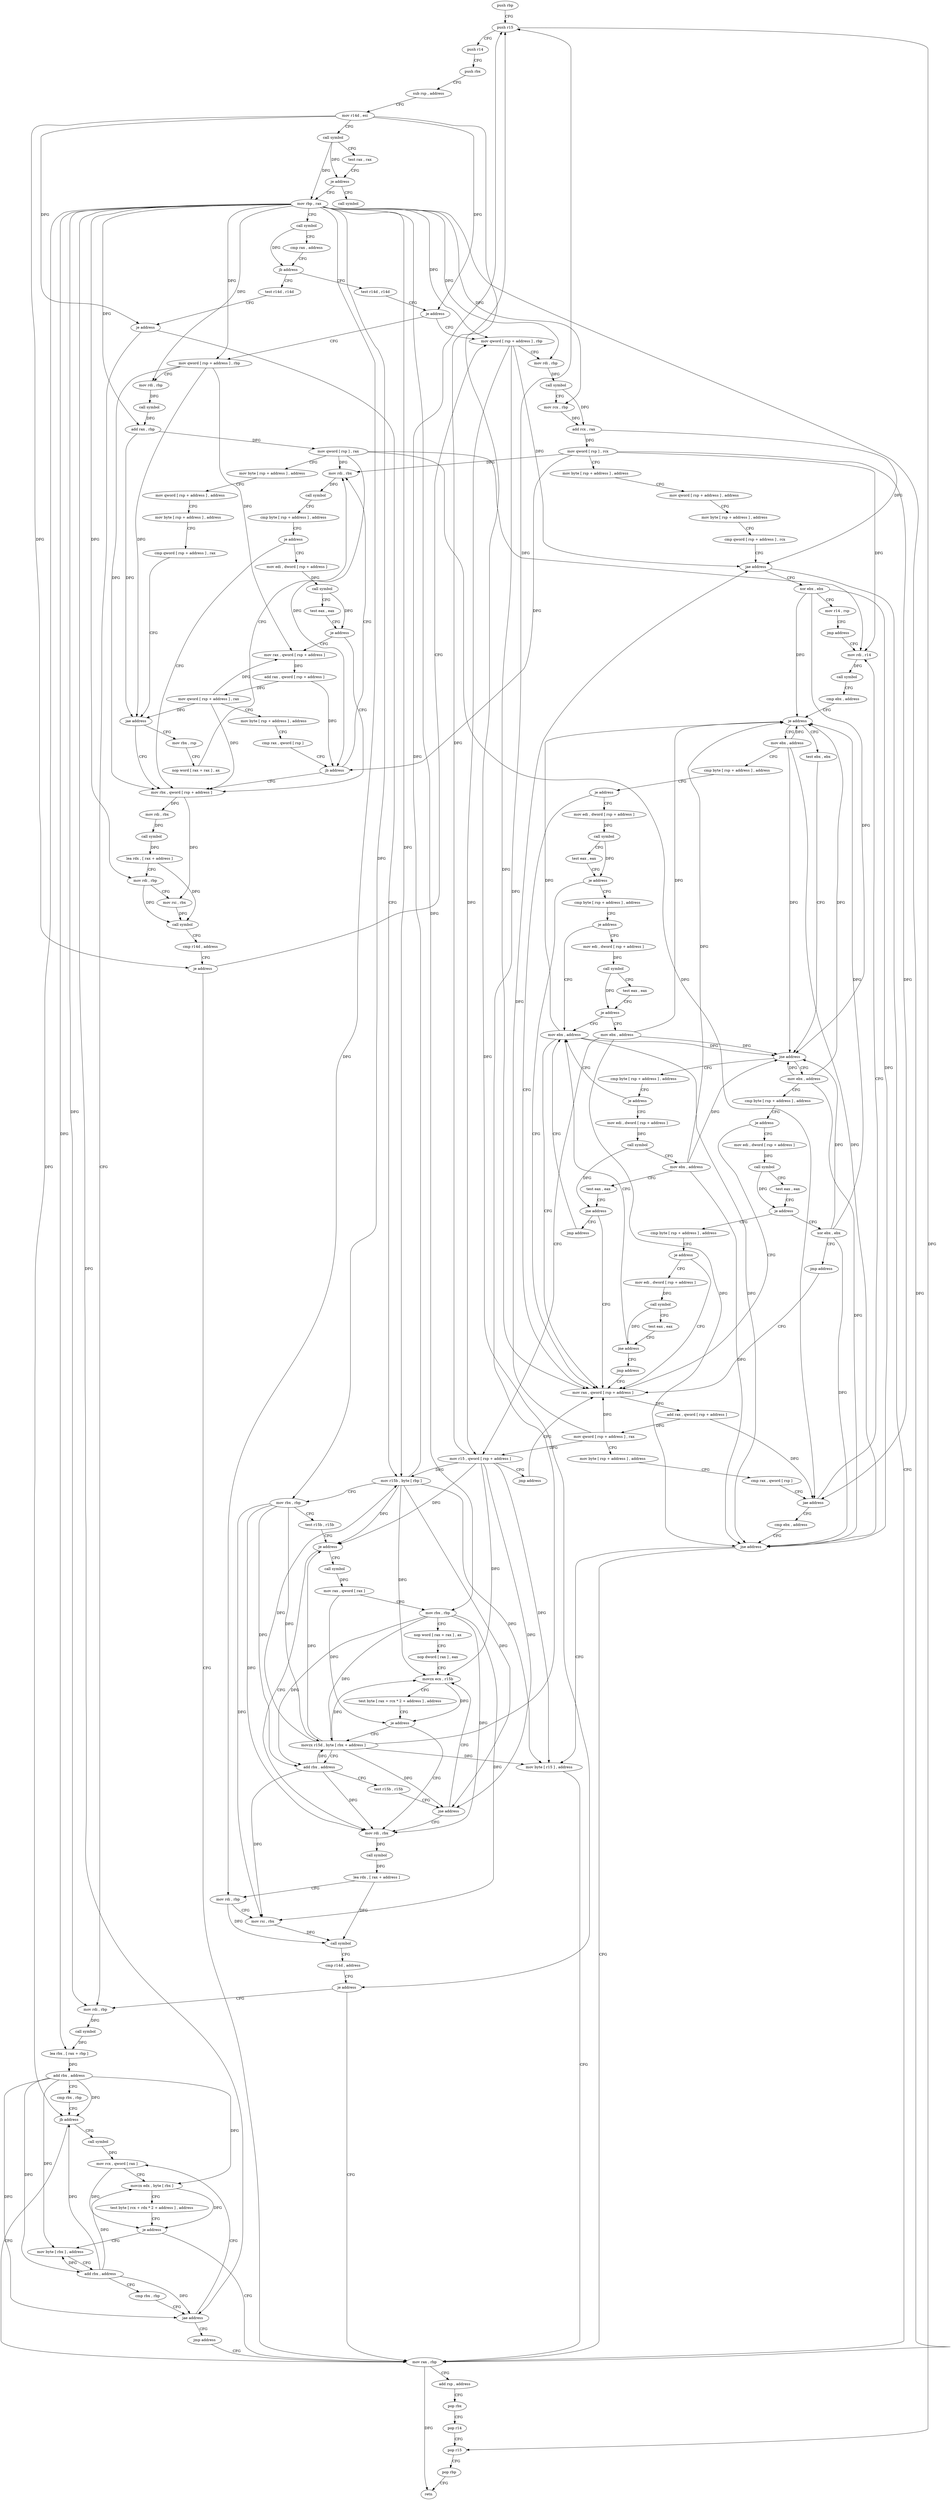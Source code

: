 digraph "func" {
"4229296" [label = "push rbp" ]
"4229297" [label = "push r15" ]
"4229299" [label = "push r14" ]
"4229301" [label = "push rbx" ]
"4229302" [label = "sub rsp , address" ]
"4229306" [label = "mov r14d , esi" ]
"4229309" [label = "call symbol" ]
"4229314" [label = "test rax , rax" ]
"4229317" [label = "je address" ]
"4229970" [label = "call symbol" ]
"4229323" [label = "mov rbp , rax" ]
"4229326" [label = "call symbol" ]
"4229331" [label = "cmp rax , address" ]
"4229335" [label = "jb address" ]
"4229799" [label = "test r14d , r14d" ]
"4229341" [label = "test r14d , r14d" ]
"4229802" [label = "je address" ]
"4229894" [label = "mov rdi , rbp" ]
"4229804" [label = "mov r15b , byte [ rbp ]" ]
"4229344" [label = "je address" ]
"4229500" [label = "mov qword [ rsp + address ] , rbp" ]
"4229350" [label = "mov qword [ rsp + address ] , rbp" ]
"4229897" [label = "call symbol" ]
"4229902" [label = "lea rbx , [ rax + rbp ]" ]
"4229906" [label = "add rbx , address" ]
"4229910" [label = "cmp rbx , rbp" ]
"4229913" [label = "jb address" ]
"4229956" [label = "mov rax , rbp" ]
"4229915" [label = "call symbol" ]
"4229808" [label = "mov rbx , rbp" ]
"4229811" [label = "test r15b , r15b" ]
"4229814" [label = "je address" ]
"4229865" [label = "mov rdi , rbx" ]
"4229816" [label = "call symbol" ]
"4229505" [label = "mov rdi , rbp" ]
"4229508" [label = "call symbol" ]
"4229513" [label = "mov rcx , rbp" ]
"4229516" [label = "add rcx , rax" ]
"4229519" [label = "mov qword [ rsp ] , rcx" ]
"4229523" [label = "mov byte [ rsp + address ] , address" ]
"4229528" [label = "mov qword [ rsp + address ] , address" ]
"4229537" [label = "mov byte [ rsp + address ] , address" ]
"4229542" [label = "cmp qword [ rsp + address ] , rcx" ]
"4229547" [label = "jae address" ]
"4229553" [label = "xor ebx , ebx" ]
"4229355" [label = "mov rdi , rbp" ]
"4229358" [label = "call symbol" ]
"4229363" [label = "add rax , rbp" ]
"4229366" [label = "mov qword [ rsp ] , rax" ]
"4229370" [label = "mov byte [ rsp + address ] , address" ]
"4229375" [label = "mov qword [ rsp + address ] , address" ]
"4229384" [label = "mov byte [ rsp + address ] , address" ]
"4229389" [label = "cmp qword [ rsp + address ] , rax" ]
"4229394" [label = "jae address" ]
"4229462" [label = "mov rbx , qword [ rsp + address ]" ]
"4229396" [label = "mov rbx , rsp" ]
"4229959" [label = "add rsp , address" ]
"4229963" [label = "pop rbx" ]
"4229964" [label = "pop r14" ]
"4229966" [label = "pop r15" ]
"4229968" [label = "pop rbp" ]
"4229969" [label = "retn" ]
"4229920" [label = "mov rcx , qword [ rax ]" ]
"4229868" [label = "call symbol" ]
"4229873" [label = "lea rdx , [ rax + address ]" ]
"4229877" [label = "mov rdi , rbp" ]
"4229880" [label = "mov rsi , rbx" ]
"4229883" [label = "call symbol" ]
"4229888" [label = "cmp r14d , address" ]
"4229892" [label = "je address" ]
"4229821" [label = "mov rax , qword [ rax ]" ]
"4229824" [label = "mov rbx , rbp" ]
"4229827" [label = "nop word [ rax + rax ] , ax" ]
"4229837" [label = "nop dword [ rax ] , eax" ]
"4229840" [label = "movzx ecx , r15b" ]
"4229555" [label = "mov r14 , rsp" ]
"4229558" [label = "jmp address" ]
"4229603" [label = "mov rdi , r14" ]
"4229467" [label = "mov rdi , rbx" ]
"4229470" [label = "call symbol" ]
"4229475" [label = "lea rdx , [ rax + address ]" ]
"4229479" [label = "mov rdi , rbp" ]
"4229482" [label = "mov rsi , rbx" ]
"4229485" [label = "call symbol" ]
"4229490" [label = "cmp r14d , address" ]
"4229494" [label = "je address" ]
"4229399" [label = "nop word [ rax + rax ] , ax" ]
"4229408" [label = "mov rdi , rbx" ]
"4229933" [label = "mov byte [ rbx ] , address" ]
"4229936" [label = "add rbx , address" ]
"4229940" [label = "cmp rbx , rbp" ]
"4229943" [label = "jae address" ]
"4229945" [label = "jmp address" ]
"4229851" [label = "movzx r15d , byte [ rbx + address ]" ]
"4229856" [label = "add rbx , address" ]
"4229860" [label = "test r15b , r15b" ]
"4229863" [label = "jne address" ]
"4229606" [label = "call symbol" ]
"4229611" [label = "cmp ebx , address" ]
"4229614" [label = "je address" ]
"4229664" [label = "mov ebx , address" ]
"4229616" [label = "test ebx , ebx" ]
"4229423" [label = "mov edi , dword [ rsp + address ]" ]
"4229427" [label = "call symbol" ]
"4229432" [label = "test eax , eax" ]
"4229434" [label = "je address" ]
"4229436" [label = "mov rax , qword [ rsp + address ]" ]
"4229923" [label = "movzx edx , byte [ rbx ]" ]
"4229926" [label = "test byte [ rcx + rdx * 2 + address ] , address" ]
"4229931" [label = "je address" ]
"4229844" [label = "test byte [ rax + rcx * 2 + address ] , address" ]
"4229849" [label = "je address" ]
"4229669" [label = "cmp byte [ rsp + address ] , address" ]
"4229674" [label = "je address" ]
"4229573" [label = "mov rax , qword [ rsp + address ]" ]
"4229676" [label = "mov edi , dword [ rsp + address ]" ]
"4229618" [label = "jne address" ]
"4229728" [label = "cmp byte [ rsp + address ] , address" ]
"4229620" [label = "mov ebx , address" ]
"4229441" [label = "add rax , qword [ rsp + address ]" ]
"4229446" [label = "mov qword [ rsp + address ] , rax" ]
"4229451" [label = "mov byte [ rsp + address ] , address" ]
"4229456" [label = "cmp rax , qword [ rsp ]" ]
"4229460" [label = "jb address" ]
"4229578" [label = "add rax , qword [ rsp + address ]" ]
"4229583" [label = "mov qword [ rsp + address ] , rax" ]
"4229588" [label = "mov byte [ rsp + address ] , address" ]
"4229593" [label = "cmp rax , qword [ rsp ]" ]
"4229597" [label = "jae address" ]
"4229947" [label = "cmp ebx , address" ]
"4229680" [label = "call symbol" ]
"4229685" [label = "test eax , eax" ]
"4229687" [label = "je address" ]
"4229689" [label = "cmp byte [ rsp + address ] , address" ]
"4229733" [label = "je address" ]
"4229568" [label = "mov ebx , address" ]
"4229739" [label = "mov edi , dword [ rsp + address ]" ]
"4229625" [label = "cmp byte [ rsp + address ] , address" ]
"4229630" [label = "je address" ]
"4229632" [label = "mov edi , dword [ rsp + address ]" ]
"4229411" [label = "call symbol" ]
"4229416" [label = "cmp byte [ rsp + address ] , address" ]
"4229421" [label = "je address" ]
"4229950" [label = "jne address" ]
"4229952" [label = "mov byte [ r15 ] , address" ]
"4229694" [label = "je address" ]
"4229696" [label = "mov edi , dword [ rsp + address ]" ]
"4229743" [label = "call symbol" ]
"4229748" [label = "mov ebx , address" ]
"4229753" [label = "test eax , eax" ]
"4229755" [label = "jne address" ]
"4229761" [label = "jmp address" ]
"4229636" [label = "call symbol" ]
"4229641" [label = "test eax , eax" ]
"4229643" [label = "je address" ]
"4229766" [label = "cmp byte [ rsp + address ] , address" ]
"4229645" [label = "xor ebx , ebx" ]
"4229700" [label = "call symbol" ]
"4229705" [label = "test eax , eax" ]
"4229707" [label = "je address" ]
"4229713" [label = "mov ebx , address" ]
"4229771" [label = "je address" ]
"4229777" [label = "mov edi , dword [ rsp + address ]" ]
"4229647" [label = "jmp address" ]
"4229718" [label = "mov r15 , qword [ rsp + address ]" ]
"4229723" [label = "jmp address" ]
"4229781" [label = "call symbol" ]
"4229786" [label = "test eax , eax" ]
"4229788" [label = "jne address" ]
"4229794" [label = "jmp address" ]
"4229296" -> "4229297" [ label = "CFG" ]
"4229297" -> "4229299" [ label = "CFG" ]
"4229297" -> "4229966" [ label = "DFG" ]
"4229299" -> "4229301" [ label = "CFG" ]
"4229301" -> "4229302" [ label = "CFG" ]
"4229302" -> "4229306" [ label = "CFG" ]
"4229306" -> "4229309" [ label = "CFG" ]
"4229306" -> "4229802" [ label = "DFG" ]
"4229306" -> "4229344" [ label = "DFG" ]
"4229306" -> "4229892" [ label = "DFG" ]
"4229306" -> "4229494" [ label = "DFG" ]
"4229309" -> "4229314" [ label = "CFG" ]
"4229309" -> "4229317" [ label = "DFG" ]
"4229309" -> "4229323" [ label = "DFG" ]
"4229314" -> "4229317" [ label = "CFG" ]
"4229317" -> "4229970" [ label = "CFG" ]
"4229317" -> "4229323" [ label = "CFG" ]
"4229323" -> "4229326" [ label = "CFG" ]
"4229323" -> "4229894" [ label = "DFG" ]
"4229323" -> "4229902" [ label = "DFG" ]
"4229323" -> "4229913" [ label = "DFG" ]
"4229323" -> "4229804" [ label = "DFG" ]
"4229323" -> "4229808" [ label = "DFG" ]
"4229323" -> "4229500" [ label = "DFG" ]
"4229323" -> "4229505" [ label = "DFG" ]
"4229323" -> "4229513" [ label = "DFG" ]
"4229323" -> "4229350" [ label = "DFG" ]
"4229323" -> "4229355" [ label = "DFG" ]
"4229323" -> "4229363" [ label = "DFG" ]
"4229323" -> "4229956" [ label = "DFG" ]
"4229323" -> "4229877" [ label = "DFG" ]
"4229323" -> "4229824" [ label = "DFG" ]
"4229323" -> "4229479" [ label = "DFG" ]
"4229323" -> "4229943" [ label = "DFG" ]
"4229326" -> "4229331" [ label = "CFG" ]
"4229326" -> "4229335" [ label = "DFG" ]
"4229331" -> "4229335" [ label = "CFG" ]
"4229335" -> "4229799" [ label = "CFG" ]
"4229335" -> "4229341" [ label = "CFG" ]
"4229799" -> "4229802" [ label = "CFG" ]
"4229341" -> "4229344" [ label = "CFG" ]
"4229802" -> "4229894" [ label = "CFG" ]
"4229802" -> "4229804" [ label = "CFG" ]
"4229894" -> "4229897" [ label = "DFG" ]
"4229804" -> "4229808" [ label = "CFG" ]
"4229804" -> "4229297" [ label = "DFG" ]
"4229804" -> "4229814" [ label = "DFG" ]
"4229804" -> "4229840" [ label = "DFG" ]
"4229804" -> "4229863" [ label = "DFG" ]
"4229804" -> "4229952" [ label = "DFG" ]
"4229344" -> "4229500" [ label = "CFG" ]
"4229344" -> "4229350" [ label = "CFG" ]
"4229500" -> "4229505" [ label = "CFG" ]
"4229500" -> "4229547" [ label = "DFG" ]
"4229500" -> "4229573" [ label = "DFG" ]
"4229500" -> "4229718" [ label = "DFG" ]
"4229350" -> "4229355" [ label = "CFG" ]
"4229350" -> "4229394" [ label = "DFG" ]
"4229350" -> "4229462" [ label = "DFG" ]
"4229350" -> "4229436" [ label = "DFG" ]
"4229897" -> "4229902" [ label = "DFG" ]
"4229902" -> "4229906" [ label = "DFG" ]
"4229906" -> "4229910" [ label = "CFG" ]
"4229906" -> "4229913" [ label = "DFG" ]
"4229906" -> "4229923" [ label = "DFG" ]
"4229906" -> "4229933" [ label = "DFG" ]
"4229906" -> "4229936" [ label = "DFG" ]
"4229906" -> "4229943" [ label = "DFG" ]
"4229910" -> "4229913" [ label = "CFG" ]
"4229913" -> "4229956" [ label = "CFG" ]
"4229913" -> "4229915" [ label = "CFG" ]
"4229956" -> "4229959" [ label = "CFG" ]
"4229956" -> "4229969" [ label = "DFG" ]
"4229915" -> "4229920" [ label = "DFG" ]
"4229808" -> "4229811" [ label = "CFG" ]
"4229808" -> "4229865" [ label = "DFG" ]
"4229808" -> "4229880" [ label = "DFG" ]
"4229808" -> "4229851" [ label = "DFG" ]
"4229808" -> "4229856" [ label = "DFG" ]
"4229811" -> "4229814" [ label = "CFG" ]
"4229814" -> "4229865" [ label = "CFG" ]
"4229814" -> "4229816" [ label = "CFG" ]
"4229865" -> "4229868" [ label = "DFG" ]
"4229816" -> "4229821" [ label = "DFG" ]
"4229505" -> "4229508" [ label = "DFG" ]
"4229508" -> "4229513" [ label = "CFG" ]
"4229508" -> "4229516" [ label = "DFG" ]
"4229513" -> "4229516" [ label = "DFG" ]
"4229516" -> "4229519" [ label = "DFG" ]
"4229516" -> "4229547" [ label = "DFG" ]
"4229519" -> "4229523" [ label = "CFG" ]
"4229519" -> "4229597" [ label = "DFG" ]
"4229519" -> "4229460" [ label = "DFG" ]
"4229519" -> "4229603" [ label = "DFG" ]
"4229519" -> "4229408" [ label = "DFG" ]
"4229523" -> "4229528" [ label = "CFG" ]
"4229528" -> "4229537" [ label = "CFG" ]
"4229537" -> "4229542" [ label = "CFG" ]
"4229542" -> "4229547" [ label = "CFG" ]
"4229547" -> "4229956" [ label = "CFG" ]
"4229547" -> "4229553" [ label = "CFG" ]
"4229553" -> "4229555" [ label = "CFG" ]
"4229553" -> "4229614" [ label = "DFG" ]
"4229553" -> "4229618" [ label = "DFG" ]
"4229553" -> "4229950" [ label = "DFG" ]
"4229355" -> "4229358" [ label = "DFG" ]
"4229358" -> "4229363" [ label = "DFG" ]
"4229363" -> "4229366" [ label = "DFG" ]
"4229363" -> "4229394" [ label = "DFG" ]
"4229366" -> "4229370" [ label = "CFG" ]
"4229366" -> "4229597" [ label = "DFG" ]
"4229366" -> "4229460" [ label = "DFG" ]
"4229366" -> "4229603" [ label = "DFG" ]
"4229366" -> "4229408" [ label = "DFG" ]
"4229370" -> "4229375" [ label = "CFG" ]
"4229375" -> "4229384" [ label = "CFG" ]
"4229384" -> "4229389" [ label = "CFG" ]
"4229389" -> "4229394" [ label = "CFG" ]
"4229394" -> "4229462" [ label = "CFG" ]
"4229394" -> "4229396" [ label = "CFG" ]
"4229462" -> "4229467" [ label = "DFG" ]
"4229462" -> "4229482" [ label = "DFG" ]
"4229396" -> "4229399" [ label = "CFG" ]
"4229959" -> "4229963" [ label = "CFG" ]
"4229963" -> "4229964" [ label = "CFG" ]
"4229964" -> "4229966" [ label = "CFG" ]
"4229966" -> "4229968" [ label = "CFG" ]
"4229968" -> "4229969" [ label = "CFG" ]
"4229920" -> "4229923" [ label = "CFG" ]
"4229920" -> "4229931" [ label = "DFG" ]
"4229868" -> "4229873" [ label = "DFG" ]
"4229873" -> "4229877" [ label = "CFG" ]
"4229873" -> "4229883" [ label = "DFG" ]
"4229877" -> "4229880" [ label = "CFG" ]
"4229877" -> "4229883" [ label = "DFG" ]
"4229880" -> "4229883" [ label = "DFG" ]
"4229883" -> "4229888" [ label = "CFG" ]
"4229888" -> "4229892" [ label = "CFG" ]
"4229892" -> "4229956" [ label = "CFG" ]
"4229892" -> "4229894" [ label = "CFG" ]
"4229821" -> "4229824" [ label = "CFG" ]
"4229821" -> "4229849" [ label = "DFG" ]
"4229824" -> "4229827" [ label = "CFG" ]
"4229824" -> "4229865" [ label = "DFG" ]
"4229824" -> "4229880" [ label = "DFG" ]
"4229824" -> "4229851" [ label = "DFG" ]
"4229824" -> "4229856" [ label = "DFG" ]
"4229827" -> "4229837" [ label = "CFG" ]
"4229837" -> "4229840" [ label = "CFG" ]
"4229840" -> "4229844" [ label = "CFG" ]
"4229840" -> "4229849" [ label = "DFG" ]
"4229555" -> "4229558" [ label = "CFG" ]
"4229558" -> "4229603" [ label = "CFG" ]
"4229603" -> "4229606" [ label = "DFG" ]
"4229467" -> "4229470" [ label = "DFG" ]
"4229470" -> "4229475" [ label = "DFG" ]
"4229475" -> "4229479" [ label = "CFG" ]
"4229475" -> "4229485" [ label = "DFG" ]
"4229479" -> "4229482" [ label = "CFG" ]
"4229479" -> "4229485" [ label = "DFG" ]
"4229482" -> "4229485" [ label = "DFG" ]
"4229485" -> "4229490" [ label = "CFG" ]
"4229490" -> "4229494" [ label = "CFG" ]
"4229494" -> "4229956" [ label = "CFG" ]
"4229494" -> "4229500" [ label = "CFG" ]
"4229399" -> "4229408" [ label = "CFG" ]
"4229408" -> "4229411" [ label = "DFG" ]
"4229933" -> "4229936" [ label = "CFG" ]
"4229936" -> "4229940" [ label = "CFG" ]
"4229936" -> "4229923" [ label = "DFG" ]
"4229936" -> "4229933" [ label = "DFG" ]
"4229936" -> "4229913" [ label = "DFG" ]
"4229936" -> "4229943" [ label = "DFG" ]
"4229940" -> "4229943" [ label = "CFG" ]
"4229943" -> "4229920" [ label = "CFG" ]
"4229943" -> "4229945" [ label = "CFG" ]
"4229945" -> "4229956" [ label = "CFG" ]
"4229851" -> "4229856" [ label = "CFG" ]
"4229851" -> "4229297" [ label = "DFG" ]
"4229851" -> "4229814" [ label = "DFG" ]
"4229851" -> "4229840" [ label = "DFG" ]
"4229851" -> "4229804" [ label = "DFG" ]
"4229851" -> "4229863" [ label = "DFG" ]
"4229851" -> "4229952" [ label = "DFG" ]
"4229856" -> "4229860" [ label = "CFG" ]
"4229856" -> "4229865" [ label = "DFG" ]
"4229856" -> "4229880" [ label = "DFG" ]
"4229856" -> "4229851" [ label = "DFG" ]
"4229860" -> "4229863" [ label = "CFG" ]
"4229863" -> "4229840" [ label = "CFG" ]
"4229863" -> "4229865" [ label = "CFG" ]
"4229606" -> "4229611" [ label = "CFG" ]
"4229611" -> "4229614" [ label = "CFG" ]
"4229614" -> "4229664" [ label = "CFG" ]
"4229614" -> "4229616" [ label = "CFG" ]
"4229664" -> "4229669" [ label = "CFG" ]
"4229664" -> "4229614" [ label = "DFG" ]
"4229664" -> "4229618" [ label = "DFG" ]
"4229664" -> "4229950" [ label = "DFG" ]
"4229616" -> "4229618" [ label = "CFG" ]
"4229423" -> "4229427" [ label = "DFG" ]
"4229427" -> "4229432" [ label = "CFG" ]
"4229427" -> "4229434" [ label = "DFG" ]
"4229432" -> "4229434" [ label = "CFG" ]
"4229434" -> "4229462" [ label = "CFG" ]
"4229434" -> "4229436" [ label = "CFG" ]
"4229436" -> "4229441" [ label = "DFG" ]
"4229923" -> "4229926" [ label = "CFG" ]
"4229923" -> "4229931" [ label = "DFG" ]
"4229926" -> "4229931" [ label = "CFG" ]
"4229931" -> "4229956" [ label = "CFG" ]
"4229931" -> "4229933" [ label = "CFG" ]
"4229844" -> "4229849" [ label = "CFG" ]
"4229849" -> "4229865" [ label = "CFG" ]
"4229849" -> "4229851" [ label = "CFG" ]
"4229669" -> "4229674" [ label = "CFG" ]
"4229674" -> "4229573" [ label = "CFG" ]
"4229674" -> "4229676" [ label = "CFG" ]
"4229573" -> "4229578" [ label = "DFG" ]
"4229676" -> "4229680" [ label = "DFG" ]
"4229618" -> "4229728" [ label = "CFG" ]
"4229618" -> "4229620" [ label = "CFG" ]
"4229728" -> "4229733" [ label = "CFG" ]
"4229620" -> "4229625" [ label = "CFG" ]
"4229620" -> "4229614" [ label = "DFG" ]
"4229620" -> "4229618" [ label = "DFG" ]
"4229620" -> "4229950" [ label = "DFG" ]
"4229441" -> "4229446" [ label = "DFG" ]
"4229441" -> "4229460" [ label = "DFG" ]
"4229446" -> "4229451" [ label = "CFG" ]
"4229446" -> "4229462" [ label = "DFG" ]
"4229446" -> "4229436" [ label = "DFG" ]
"4229446" -> "4229394" [ label = "DFG" ]
"4229451" -> "4229456" [ label = "CFG" ]
"4229456" -> "4229460" [ label = "CFG" ]
"4229460" -> "4229408" [ label = "CFG" ]
"4229460" -> "4229462" [ label = "CFG" ]
"4229578" -> "4229583" [ label = "DFG" ]
"4229578" -> "4229597" [ label = "DFG" ]
"4229583" -> "4229588" [ label = "CFG" ]
"4229583" -> "4229573" [ label = "DFG" ]
"4229583" -> "4229547" [ label = "DFG" ]
"4229583" -> "4229718" [ label = "DFG" ]
"4229588" -> "4229593" [ label = "CFG" ]
"4229593" -> "4229597" [ label = "CFG" ]
"4229597" -> "4229947" [ label = "CFG" ]
"4229597" -> "4229603" [ label = "CFG" ]
"4229947" -> "4229950" [ label = "CFG" ]
"4229680" -> "4229685" [ label = "CFG" ]
"4229680" -> "4229687" [ label = "DFG" ]
"4229685" -> "4229687" [ label = "CFG" ]
"4229687" -> "4229573" [ label = "CFG" ]
"4229687" -> "4229689" [ label = "CFG" ]
"4229689" -> "4229694" [ label = "CFG" ]
"4229733" -> "4229568" [ label = "CFG" ]
"4229733" -> "4229739" [ label = "CFG" ]
"4229568" -> "4229573" [ label = "CFG" ]
"4229568" -> "4229614" [ label = "DFG" ]
"4229568" -> "4229618" [ label = "DFG" ]
"4229568" -> "4229950" [ label = "DFG" ]
"4229739" -> "4229743" [ label = "DFG" ]
"4229625" -> "4229630" [ label = "CFG" ]
"4229630" -> "4229573" [ label = "CFG" ]
"4229630" -> "4229632" [ label = "CFG" ]
"4229632" -> "4229636" [ label = "DFG" ]
"4229411" -> "4229416" [ label = "CFG" ]
"4229416" -> "4229421" [ label = "CFG" ]
"4229421" -> "4229462" [ label = "CFG" ]
"4229421" -> "4229423" [ label = "CFG" ]
"4229950" -> "4229956" [ label = "CFG" ]
"4229950" -> "4229952" [ label = "CFG" ]
"4229952" -> "4229956" [ label = "CFG" ]
"4229694" -> "4229568" [ label = "CFG" ]
"4229694" -> "4229696" [ label = "CFG" ]
"4229696" -> "4229700" [ label = "DFG" ]
"4229743" -> "4229748" [ label = "CFG" ]
"4229743" -> "4229755" [ label = "DFG" ]
"4229748" -> "4229753" [ label = "CFG" ]
"4229748" -> "4229614" [ label = "DFG" ]
"4229748" -> "4229618" [ label = "DFG" ]
"4229748" -> "4229950" [ label = "DFG" ]
"4229753" -> "4229755" [ label = "CFG" ]
"4229755" -> "4229573" [ label = "CFG" ]
"4229755" -> "4229761" [ label = "CFG" ]
"4229761" -> "4229568" [ label = "CFG" ]
"4229636" -> "4229641" [ label = "CFG" ]
"4229636" -> "4229643" [ label = "DFG" ]
"4229641" -> "4229643" [ label = "CFG" ]
"4229643" -> "4229766" [ label = "CFG" ]
"4229643" -> "4229645" [ label = "CFG" ]
"4229766" -> "4229771" [ label = "CFG" ]
"4229645" -> "4229647" [ label = "CFG" ]
"4229645" -> "4229614" [ label = "DFG" ]
"4229645" -> "4229618" [ label = "DFG" ]
"4229645" -> "4229950" [ label = "DFG" ]
"4229700" -> "4229705" [ label = "CFG" ]
"4229700" -> "4229707" [ label = "DFG" ]
"4229705" -> "4229707" [ label = "CFG" ]
"4229707" -> "4229568" [ label = "CFG" ]
"4229707" -> "4229713" [ label = "CFG" ]
"4229713" -> "4229718" [ label = "CFG" ]
"4229713" -> "4229614" [ label = "DFG" ]
"4229713" -> "4229618" [ label = "DFG" ]
"4229713" -> "4229950" [ label = "DFG" ]
"4229771" -> "4229573" [ label = "CFG" ]
"4229771" -> "4229777" [ label = "CFG" ]
"4229777" -> "4229781" [ label = "DFG" ]
"4229647" -> "4229573" [ label = "CFG" ]
"4229718" -> "4229723" [ label = "CFG" ]
"4229718" -> "4229297" [ label = "DFG" ]
"4229718" -> "4229814" [ label = "DFG" ]
"4229718" -> "4229840" [ label = "DFG" ]
"4229718" -> "4229863" [ label = "DFG" ]
"4229718" -> "4229952" [ label = "DFG" ]
"4229718" -> "4229804" [ label = "DFG" ]
"4229723" -> "4229573" [ label = "CFG" ]
"4229781" -> "4229786" [ label = "CFG" ]
"4229781" -> "4229788" [ label = "DFG" ]
"4229786" -> "4229788" [ label = "CFG" ]
"4229788" -> "4229568" [ label = "CFG" ]
"4229788" -> "4229794" [ label = "CFG" ]
"4229794" -> "4229573" [ label = "CFG" ]
}
